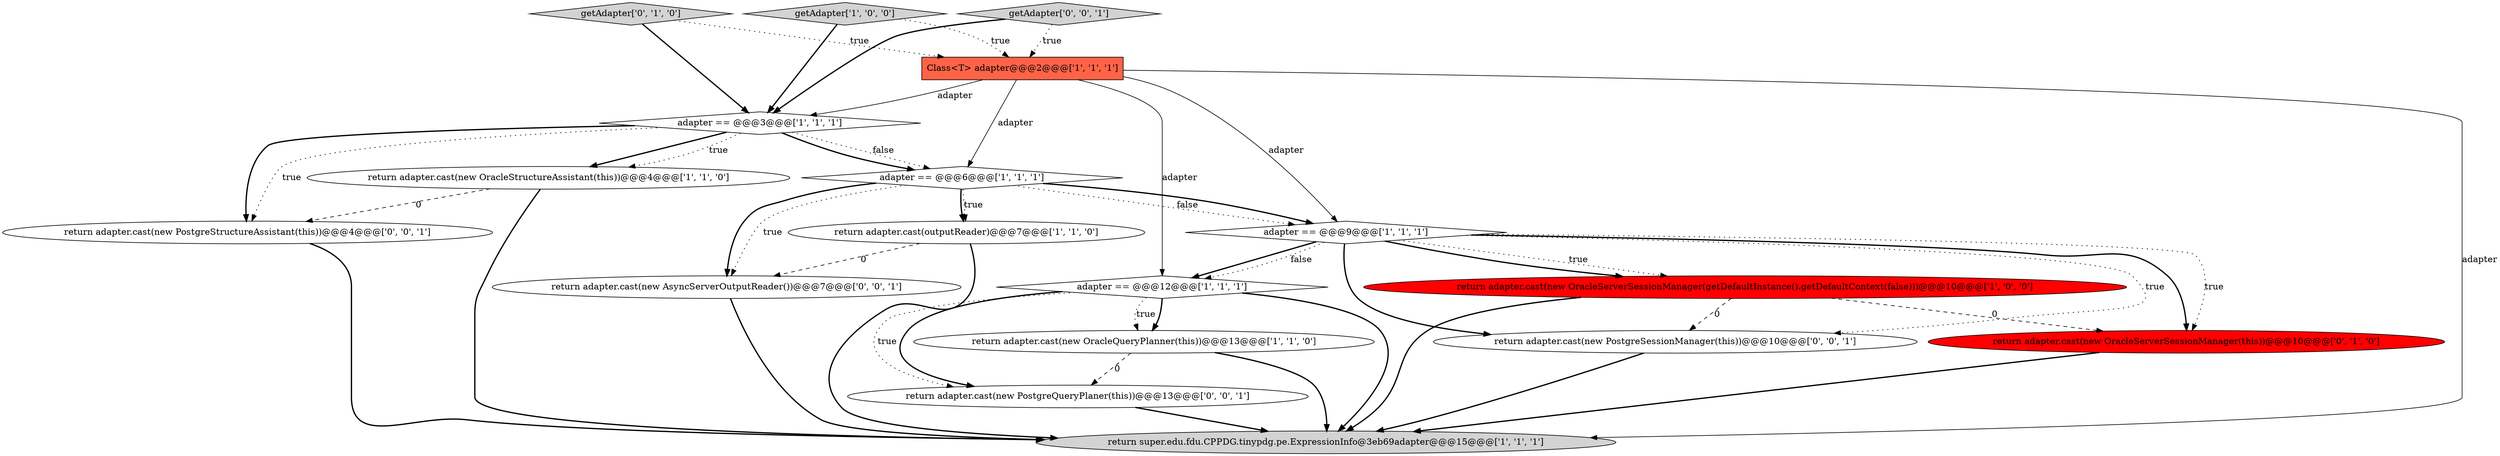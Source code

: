 digraph {
4 [style = filled, label = "adapter == @@@3@@@['1', '1', '1']", fillcolor = white, shape = diamond image = "AAA0AAABBB1BBB"];
6 [style = filled, label = "return super.edu.fdu.CPPDG.tinypdg.pe.ExpressionInfo@3eb69adapter@@@15@@@['1', '1', '1']", fillcolor = lightgray, shape = ellipse image = "AAA0AAABBB1BBB"];
13 [style = filled, label = "return adapter.cast(new AsyncServerOutputReader())@@@7@@@['0', '0', '1']", fillcolor = white, shape = ellipse image = "AAA0AAABBB3BBB"];
3 [style = filled, label = "adapter == @@@9@@@['1', '1', '1']", fillcolor = white, shape = diamond image = "AAA0AAABBB1BBB"];
9 [style = filled, label = "return adapter.cast(new OracleQueryPlanner(this))@@@13@@@['1', '1', '0']", fillcolor = white, shape = ellipse image = "AAA0AAABBB1BBB"];
10 [style = filled, label = "return adapter.cast(new OracleServerSessionManager(getDefaultInstance().getDefaultContext(false)))@@@10@@@['1', '0', '0']", fillcolor = red, shape = ellipse image = "AAA1AAABBB1BBB"];
16 [style = filled, label = "return adapter.cast(new PostgreQueryPlaner(this))@@@13@@@['0', '0', '1']", fillcolor = white, shape = ellipse image = "AAA0AAABBB3BBB"];
11 [style = filled, label = "return adapter.cast(new OracleServerSessionManager(this))@@@10@@@['0', '1', '0']", fillcolor = red, shape = ellipse image = "AAA1AAABBB2BBB"];
2 [style = filled, label = "getAdapter['1', '0', '0']", fillcolor = lightgray, shape = diamond image = "AAA0AAABBB1BBB"];
7 [style = filled, label = "return adapter.cast(outputReader)@@@7@@@['1', '1', '0']", fillcolor = white, shape = ellipse image = "AAA0AAABBB1BBB"];
12 [style = filled, label = "getAdapter['0', '1', '0']", fillcolor = lightgray, shape = diamond image = "AAA0AAABBB2BBB"];
14 [style = filled, label = "return adapter.cast(new PostgreSessionManager(this))@@@10@@@['0', '0', '1']", fillcolor = white, shape = ellipse image = "AAA0AAABBB3BBB"];
17 [style = filled, label = "return adapter.cast(new PostgreStructureAssistant(this))@@@4@@@['0', '0', '1']", fillcolor = white, shape = ellipse image = "AAA0AAABBB3BBB"];
5 [style = filled, label = "Class<T> adapter@@@2@@@['1', '1', '1']", fillcolor = tomato, shape = box image = "AAA0AAABBB1BBB"];
8 [style = filled, label = "adapter == @@@6@@@['1', '1', '1']", fillcolor = white, shape = diamond image = "AAA0AAABBB1BBB"];
0 [style = filled, label = "return adapter.cast(new OracleStructureAssistant(this))@@@4@@@['1', '1', '0']", fillcolor = white, shape = ellipse image = "AAA0AAABBB1BBB"];
15 [style = filled, label = "getAdapter['0', '0', '1']", fillcolor = lightgray, shape = diamond image = "AAA0AAABBB3BBB"];
1 [style = filled, label = "adapter == @@@12@@@['1', '1', '1']", fillcolor = white, shape = diamond image = "AAA0AAABBB1BBB"];
3->11 [style = dotted, label="true"];
15->5 [style = dotted, label="true"];
8->3 [style = dotted, label="false"];
9->16 [style = dashed, label="0"];
4->17 [style = bold, label=""];
3->1 [style = bold, label=""];
17->6 [style = bold, label=""];
0->6 [style = bold, label=""];
5->8 [style = solid, label="adapter"];
16->6 [style = bold, label=""];
4->0 [style = dotted, label="true"];
3->10 [style = dotted, label="true"];
8->3 [style = bold, label=""];
11->6 [style = bold, label=""];
3->14 [style = bold, label=""];
3->11 [style = bold, label=""];
8->7 [style = dotted, label="true"];
5->6 [style = solid, label="adapter"];
2->4 [style = bold, label=""];
4->8 [style = dotted, label="false"];
10->6 [style = bold, label=""];
0->17 [style = dashed, label="0"];
1->9 [style = bold, label=""];
3->14 [style = dotted, label="true"];
4->0 [style = bold, label=""];
8->7 [style = bold, label=""];
9->6 [style = bold, label=""];
10->11 [style = dashed, label="0"];
3->10 [style = bold, label=""];
5->1 [style = solid, label="adapter"];
1->6 [style = bold, label=""];
12->4 [style = bold, label=""];
12->5 [style = dotted, label="true"];
1->16 [style = bold, label=""];
1->9 [style = dotted, label="true"];
7->6 [style = bold, label=""];
15->4 [style = bold, label=""];
7->13 [style = dashed, label="0"];
5->4 [style = solid, label="adapter"];
4->8 [style = bold, label=""];
1->16 [style = dotted, label="true"];
8->13 [style = dotted, label="true"];
13->6 [style = bold, label=""];
2->5 [style = dotted, label="true"];
3->1 [style = dotted, label="false"];
4->17 [style = dotted, label="true"];
5->3 [style = solid, label="adapter"];
14->6 [style = bold, label=""];
10->14 [style = dashed, label="0"];
8->13 [style = bold, label=""];
}
